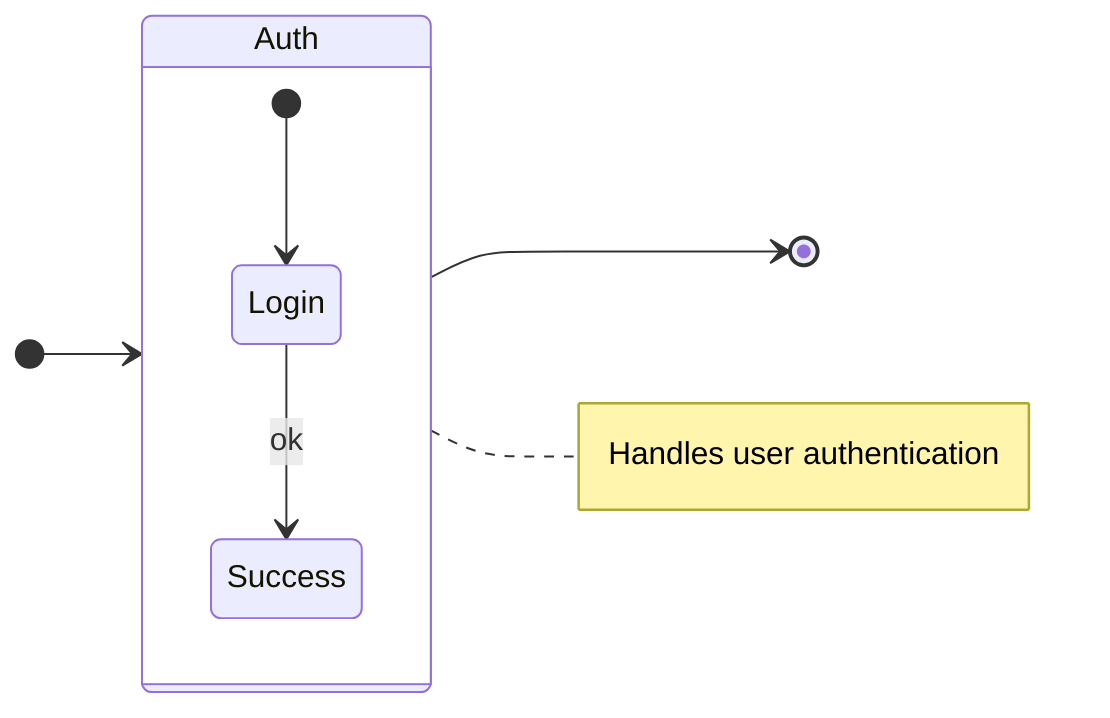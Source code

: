 stateDiagram-v2
direction LR
state Auth {
  [*] --> Login
  Login --> Success : ok
}
[*] --> Auth
Auth --> [*]
Note right of Auth: Handles user authentication